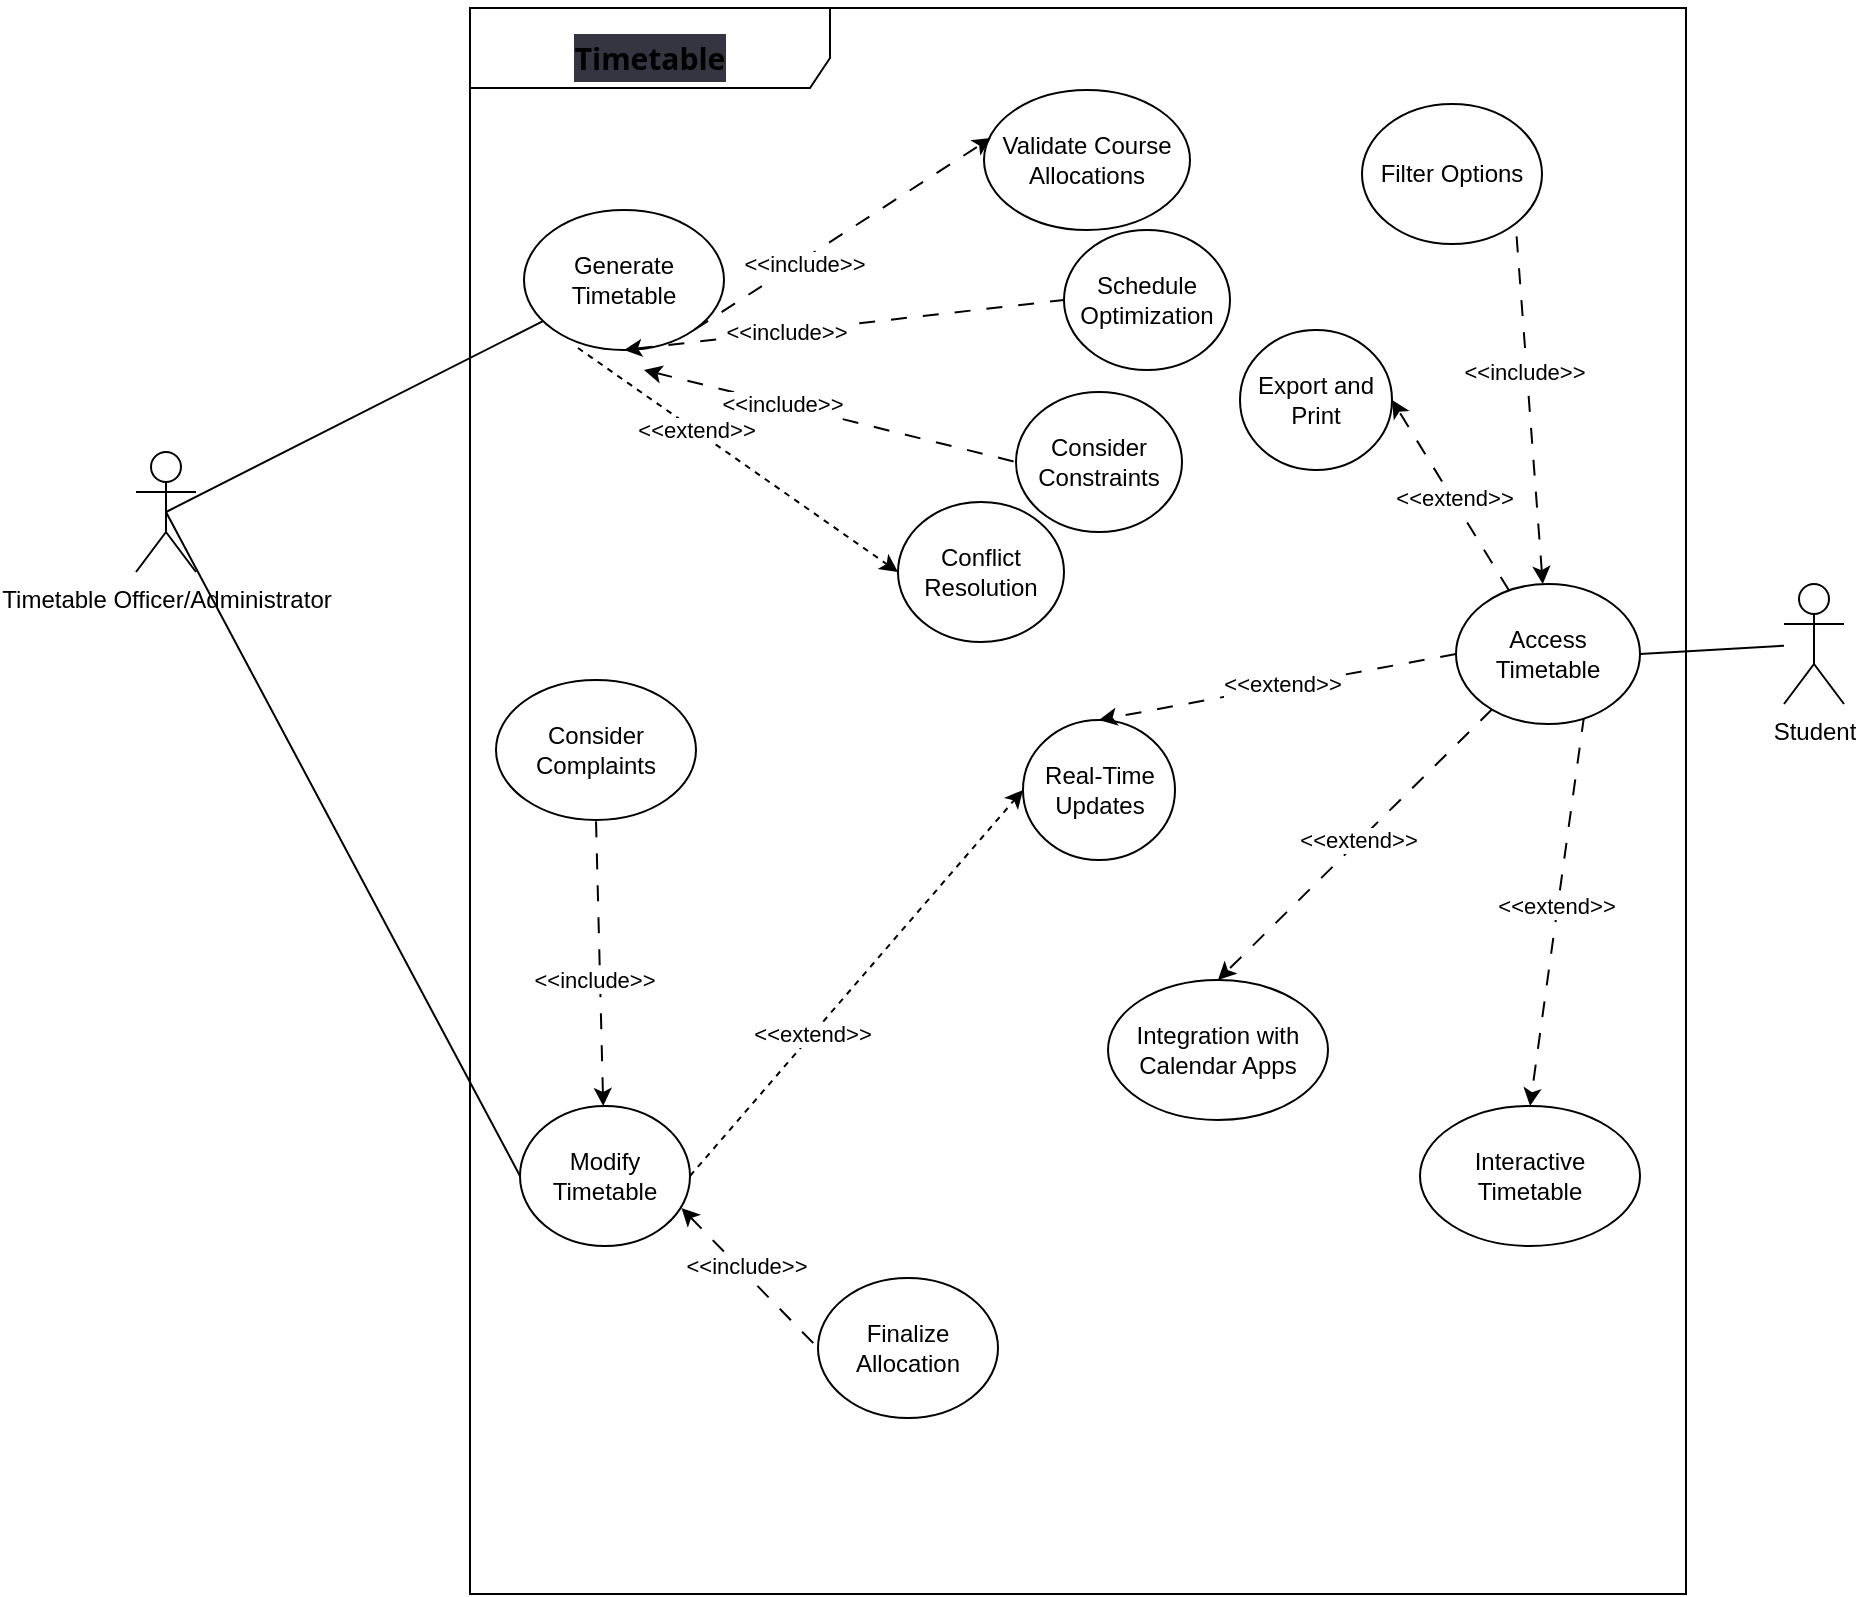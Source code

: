 <mxfile version="22.1.16" type="device">
  <diagram name="Page-1" id="Vssiu3uk5phsm43xt7Az">
    <mxGraphModel dx="880" dy="572" grid="0" gridSize="10" guides="1" tooltips="1" connect="1" arrows="1" fold="1" page="1" pageScale="1" pageWidth="900" pageHeight="1600" math="0" shadow="0">
      <root>
        <mxCell id="0" />
        <mxCell id="1" parent="0" />
        <mxCell id="9Zu2zyemMTvTRY6A2qsl-1" value="&lt;h3 style=&quot;border: 0px solid rgb(217, 217, 227); box-sizing: border-box; --tw-border-spacing-x: 0; --tw-border-spacing-y: 0; --tw-translate-x: 0; --tw-translate-y: 0; --tw-rotate: 0; --tw-skew-x: 0; --tw-skew-y: 0; --tw-scale-x: 1; --tw-scale-y: 1; --tw-pan-x: ; --tw-pan-y: ; --tw-pinch-zoom: ; --tw-scroll-snap-strictness: proximity; --tw-gradient-from-position: ; --tw-gradient-via-position: ; --tw-gradient-to-position: ; --tw-ordinal: ; --tw-slashed-zero: ; --tw-numeric-figure: ; --tw-numeric-spacing: ; --tw-numeric-fraction: ; --tw-ring-inset: ; --tw-ring-offset-width: 0px; --tw-ring-offset-color: #fff; --tw-ring-color: rgba(69,89,164,.5); --tw-ring-offset-shadow: 0 0 transparent; --tw-ring-shadow: 0 0 transparent; --tw-shadow: 0 0 transparent; --tw-shadow-colored: 0 0 transparent; --tw-blur: ; --tw-brightness: ; --tw-contrast: ; --tw-grayscale: ; --tw-hue-rotate: ; --tw-invert: ; --tw-saturate: ; --tw-sepia: ; --tw-drop-shadow: ; --tw-backdrop-blur: ; --tw-backdrop-brightness: ; --tw-backdrop-contrast: ; --tw-backdrop-grayscale: ; --tw-backdrop-hue-rotate: ; --tw-backdrop-invert: ; --tw-backdrop-opacity: ; --tw-backdrop-saturate: ; --tw-backdrop-sepia: ; font-size: 1.25em; margin: 1rem 0px 0.5rem; line-height: 1.6; color: var(--tw-prose-headings); font-family: Söhne, ui-sans-serif, system-ui, -apple-system, &amp;quot;Segoe UI&amp;quot;, Roboto, Ubuntu, Cantarell, &amp;quot;Noto Sans&amp;quot;, sans-serif, &amp;quot;Helvetica Neue&amp;quot;, Arial, &amp;quot;Apple Color Emoji&amp;quot;, &amp;quot;Segoe UI Emoji&amp;quot;, &amp;quot;Segoe UI Symbol&amp;quot;, &amp;quot;Noto Color Emoji&amp;quot;; text-align: start; background-color: rgb(52, 53, 65);&quot;&gt;Timetable&lt;/h3&gt;" style="shape=umlFrame;whiteSpace=wrap;html=1;pointerEvents=0;width=180;height=40;" vertex="1" parent="1">
          <mxGeometry x="243" y="9" width="608" height="793" as="geometry" />
        </mxCell>
        <mxCell id="9Zu2zyemMTvTRY6A2qsl-2" value="Student" style="shape=umlActor;verticalLabelPosition=bottom;verticalAlign=top;html=1;" vertex="1" parent="1">
          <mxGeometry x="900" y="297" width="30" height="60" as="geometry" />
        </mxCell>
        <mxCell id="9Zu2zyemMTvTRY6A2qsl-11" style="rounded=0;orthogonalLoop=1;jettySize=auto;html=1;exitX=0.5;exitY=0.5;exitDx=0;exitDy=0;exitPerimeter=0;endArrow=none;endFill=0;" edge="1" parent="1" source="9Zu2zyemMTvTRY6A2qsl-3" target="9Zu2zyemMTvTRY6A2qsl-6">
          <mxGeometry relative="1" as="geometry" />
        </mxCell>
        <mxCell id="9Zu2zyemMTvTRY6A2qsl-30" style="rounded=0;orthogonalLoop=1;jettySize=auto;html=1;exitX=0.5;exitY=0.5;exitDx=0;exitDy=0;exitPerimeter=0;entryX=0;entryY=0.5;entryDx=0;entryDy=0;endArrow=none;endFill=0;" edge="1" parent="1" source="9Zu2zyemMTvTRY6A2qsl-3" target="9Zu2zyemMTvTRY6A2qsl-22">
          <mxGeometry relative="1" as="geometry" />
        </mxCell>
        <mxCell id="9Zu2zyemMTvTRY6A2qsl-3" value="Timetable Officer/Administrator" style="shape=umlActor;verticalLabelPosition=bottom;verticalAlign=top;html=1;" vertex="1" parent="1">
          <mxGeometry x="76" y="231" width="30" height="60" as="geometry" />
        </mxCell>
        <mxCell id="9Zu2zyemMTvTRY6A2qsl-6" value="Generate Timetable" style="ellipse;whiteSpace=wrap;html=1;" vertex="1" parent="1">
          <mxGeometry x="270" y="110" width="100" height="70" as="geometry" />
        </mxCell>
        <mxCell id="9Zu2zyemMTvTRY6A2qsl-7" value="Interactive Timetable" style="ellipse;whiteSpace=wrap;html=1;" vertex="1" parent="1">
          <mxGeometry x="718" y="558" width="110" height="70" as="geometry" />
        </mxCell>
        <mxCell id="9Zu2zyemMTvTRY6A2qsl-12" style="rounded=0;orthogonalLoop=1;jettySize=auto;html=1;exitX=0.696;exitY=0.943;exitDx=0;exitDy=0;entryX=0.5;entryY=0;entryDx=0;entryDy=0;endArrow=classic;endFill=1;dashed=1;dashPattern=8 8;startArrow=none;startFill=0;exitPerimeter=0;" edge="1" parent="1" source="9Zu2zyemMTvTRY6A2qsl-9" target="9Zu2zyemMTvTRY6A2qsl-7">
          <mxGeometry relative="1" as="geometry" />
        </mxCell>
        <mxCell id="9Zu2zyemMTvTRY6A2qsl-18" value="&amp;lt;&amp;lt;extend&amp;gt;&amp;gt;" style="edgeLabel;html=1;align=center;verticalAlign=middle;resizable=0;points=[];" vertex="1" connectable="0" parent="9Zu2zyemMTvTRY6A2qsl-12">
          <mxGeometry x="-0.025" y="-1" relative="1" as="geometry">
            <mxPoint as="offset" />
          </mxGeometry>
        </mxCell>
        <mxCell id="9Zu2zyemMTvTRY6A2qsl-48" style="rounded=0;orthogonalLoop=1;jettySize=auto;html=1;exitX=1;exitY=0.5;exitDx=0;exitDy=0;endArrow=none;endFill=0;" edge="1" parent="1" source="9Zu2zyemMTvTRY6A2qsl-9" target="9Zu2zyemMTvTRY6A2qsl-2">
          <mxGeometry relative="1" as="geometry" />
        </mxCell>
        <mxCell id="9Zu2zyemMTvTRY6A2qsl-9" value="Access Timetable" style="ellipse;whiteSpace=wrap;html=1;" vertex="1" parent="1">
          <mxGeometry x="736" y="297" width="92" height="70" as="geometry" />
        </mxCell>
        <mxCell id="9Zu2zyemMTvTRY6A2qsl-13" value="Filter Options" style="ellipse;whiteSpace=wrap;html=1;" vertex="1" parent="1">
          <mxGeometry x="689" y="57" width="90" height="70" as="geometry" />
        </mxCell>
        <mxCell id="9Zu2zyemMTvTRY6A2qsl-14" style="rounded=0;orthogonalLoop=1;jettySize=auto;html=1;entryX=1;entryY=1;entryDx=0;entryDy=0;endArrow=none;endFill=0;dashed=1;dashPattern=8 8;startArrow=classic;startFill=1;" edge="1" target="9Zu2zyemMTvTRY6A2qsl-13" parent="1" source="9Zu2zyemMTvTRY6A2qsl-9">
          <mxGeometry relative="1" as="geometry">
            <mxPoint x="419" y="374.75" as="sourcePoint" />
          </mxGeometry>
        </mxCell>
        <mxCell id="9Zu2zyemMTvTRY6A2qsl-17" value="&amp;lt;&amp;lt;include&amp;gt;&amp;gt;" style="edgeLabel;html=1;align=center;verticalAlign=middle;resizable=0;points=[];" vertex="1" connectable="0" parent="9Zu2zyemMTvTRY6A2qsl-14">
          <mxGeometry x="0.183" y="2" relative="1" as="geometry">
            <mxPoint as="offset" />
          </mxGeometry>
        </mxCell>
        <mxCell id="9Zu2zyemMTvTRY6A2qsl-34" style="rounded=0;orthogonalLoop=1;jettySize=auto;html=1;entryX=0.5;entryY=1;entryDx=0;entryDy=0;endArrow=none;endFill=0;startArrow=classic;startFill=1;dashed=1;dashPattern=8 8;" edge="1" parent="1" source="9Zu2zyemMTvTRY6A2qsl-22" target="9Zu2zyemMTvTRY6A2qsl-33">
          <mxGeometry relative="1" as="geometry" />
        </mxCell>
        <mxCell id="9Zu2zyemMTvTRY6A2qsl-35" value="&amp;lt;&amp;lt;include&amp;gt;&amp;gt;" style="edgeLabel;html=1;align=center;verticalAlign=middle;resizable=0;points=[];" vertex="1" connectable="0" parent="9Zu2zyemMTvTRY6A2qsl-34">
          <mxGeometry x="-0.122" y="3" relative="1" as="geometry">
            <mxPoint as="offset" />
          </mxGeometry>
        </mxCell>
        <mxCell id="9Zu2zyemMTvTRY6A2qsl-22" value="Modify Timetable" style="ellipse;whiteSpace=wrap;html=1;" vertex="1" parent="1">
          <mxGeometry x="268" y="558" width="85" height="70" as="geometry" />
        </mxCell>
        <mxCell id="9Zu2zyemMTvTRY6A2qsl-23" value="Validate Course Allocations" style="ellipse;whiteSpace=wrap;html=1;" vertex="1" parent="1">
          <mxGeometry x="500" y="50" width="103" height="70" as="geometry" />
        </mxCell>
        <mxCell id="9Zu2zyemMTvTRY6A2qsl-24" style="rounded=0;orthogonalLoop=1;jettySize=auto;html=1;exitX=1;exitY=1;exitDx=0;exitDy=0;entryX=0.033;entryY=0.343;entryDx=0;entryDy=0;entryPerimeter=0;dashed=1;dashPattern=8 8;" edge="1" parent="1" source="9Zu2zyemMTvTRY6A2qsl-6" target="9Zu2zyemMTvTRY6A2qsl-23">
          <mxGeometry relative="1" as="geometry" />
        </mxCell>
        <mxCell id="9Zu2zyemMTvTRY6A2qsl-26" value="&amp;lt;&amp;lt;include&amp;gt;&amp;gt;" style="edgeLabel;html=1;align=center;verticalAlign=middle;resizable=0;points=[];" vertex="1" connectable="0" parent="9Zu2zyemMTvTRY6A2qsl-24">
          <mxGeometry x="-0.272" y="-2" relative="1" as="geometry">
            <mxPoint as="offset" />
          </mxGeometry>
        </mxCell>
        <mxCell id="9Zu2zyemMTvTRY6A2qsl-27" style="rounded=0;orthogonalLoop=1;jettySize=auto;html=1;exitX=0.5;exitY=1;exitDx=0;exitDy=0;entryX=0;entryY=0.5;entryDx=0;entryDy=0;dashed=1;dashPattern=8 8;endArrow=none;endFill=0;startArrow=classic;startFill=1;" edge="1" parent="1" target="9Zu2zyemMTvTRY6A2qsl-29" source="9Zu2zyemMTvTRY6A2qsl-6">
          <mxGeometry relative="1" as="geometry">
            <mxPoint x="280" y="220" as="sourcePoint" />
          </mxGeometry>
        </mxCell>
        <mxCell id="9Zu2zyemMTvTRY6A2qsl-28" value="&amp;lt;&amp;lt;include&amp;gt;&amp;gt;" style="edgeLabel;html=1;align=center;verticalAlign=middle;resizable=0;points=[];" vertex="1" connectable="0" parent="9Zu2zyemMTvTRY6A2qsl-27">
          <mxGeometry x="-0.266" relative="1" as="geometry">
            <mxPoint as="offset" />
          </mxGeometry>
        </mxCell>
        <mxCell id="9Zu2zyemMTvTRY6A2qsl-29" value="Schedule Optimization" style="ellipse;whiteSpace=wrap;html=1;" vertex="1" parent="1">
          <mxGeometry x="540" y="120" width="83" height="70" as="geometry" />
        </mxCell>
        <mxCell id="9Zu2zyemMTvTRY6A2qsl-33" value="Consider Complaints" style="ellipse;whiteSpace=wrap;html=1;" vertex="1" parent="1">
          <mxGeometry x="256" y="345" width="100" height="70" as="geometry" />
        </mxCell>
        <mxCell id="9Zu2zyemMTvTRY6A2qsl-36" style="rounded=0;orthogonalLoop=1;jettySize=auto;html=1;exitX=0.95;exitY=0.729;exitDx=0;exitDy=0;entryX=0;entryY=0.5;entryDx=0;entryDy=0;endArrow=none;endFill=0;startArrow=classic;startFill=1;dashed=1;dashPattern=8 8;exitPerimeter=0;" edge="1" target="9Zu2zyemMTvTRY6A2qsl-38" parent="1" source="9Zu2zyemMTvTRY6A2qsl-22">
          <mxGeometry relative="1" as="geometry">
            <mxPoint x="430" y="345" as="sourcePoint" />
          </mxGeometry>
        </mxCell>
        <mxCell id="9Zu2zyemMTvTRY6A2qsl-37" value="&amp;lt;&amp;lt;include&amp;gt;&amp;gt;" style="edgeLabel;html=1;align=center;verticalAlign=middle;resizable=0;points=[];" vertex="1" connectable="0" parent="9Zu2zyemMTvTRY6A2qsl-36">
          <mxGeometry x="-0.122" y="3" relative="1" as="geometry">
            <mxPoint as="offset" />
          </mxGeometry>
        </mxCell>
        <mxCell id="9Zu2zyemMTvTRY6A2qsl-38" value="Finalize Allocation" style="ellipse;whiteSpace=wrap;html=1;" vertex="1" parent="1">
          <mxGeometry x="417" y="644" width="90" height="70" as="geometry" />
        </mxCell>
        <mxCell id="9Zu2zyemMTvTRY6A2qsl-39" value="Consider Constraints" style="ellipse;whiteSpace=wrap;html=1;" vertex="1" parent="1">
          <mxGeometry x="516" y="201" width="83" height="70" as="geometry" />
        </mxCell>
        <mxCell id="9Zu2zyemMTvTRY6A2qsl-40" style="rounded=0;orthogonalLoop=1;jettySize=auto;html=1;exitX=0.5;exitY=1;exitDx=0;exitDy=0;entryX=0;entryY=0.5;entryDx=0;entryDy=0;dashed=1;dashPattern=8 8;endArrow=none;endFill=0;startArrow=classic;startFill=1;" edge="1" target="9Zu2zyemMTvTRY6A2qsl-39" parent="1">
          <mxGeometry relative="1" as="geometry">
            <mxPoint x="330" y="190" as="sourcePoint" />
          </mxGeometry>
        </mxCell>
        <mxCell id="9Zu2zyemMTvTRY6A2qsl-41" value="&amp;lt;&amp;lt;include&amp;gt;&amp;gt;" style="edgeLabel;html=1;align=center;verticalAlign=middle;resizable=0;points=[];" vertex="1" connectable="0" parent="9Zu2zyemMTvTRY6A2qsl-40">
          <mxGeometry x="-0.266" relative="1" as="geometry">
            <mxPoint as="offset" />
          </mxGeometry>
        </mxCell>
        <mxCell id="9Zu2zyemMTvTRY6A2qsl-42" value="Conflict Resolution" style="ellipse;whiteSpace=wrap;html=1;" vertex="1" parent="1">
          <mxGeometry x="457" y="256" width="83" height="70" as="geometry" />
        </mxCell>
        <mxCell id="9Zu2zyemMTvTRY6A2qsl-43" style="rounded=0;orthogonalLoop=1;jettySize=auto;html=1;exitX=0.27;exitY=0.986;exitDx=0;exitDy=0;entryX=0;entryY=0.5;entryDx=0;entryDy=0;dashed=1;endArrow=classic;endFill=1;startArrow=none;startFill=0;exitPerimeter=0;" edge="1" target="9Zu2zyemMTvTRY6A2qsl-42" parent="1" source="9Zu2zyemMTvTRY6A2qsl-6">
          <mxGeometry relative="1" as="geometry">
            <mxPoint x="280" y="227" as="sourcePoint" />
          </mxGeometry>
        </mxCell>
        <mxCell id="9Zu2zyemMTvTRY6A2qsl-44" value="&amp;lt;&amp;lt;extend&amp;gt;&amp;gt;" style="edgeLabel;html=1;align=center;verticalAlign=middle;resizable=0;points=[];" vertex="1" connectable="0" parent="9Zu2zyemMTvTRY6A2qsl-43">
          <mxGeometry x="-0.266" relative="1" as="geometry">
            <mxPoint as="offset" />
          </mxGeometry>
        </mxCell>
        <mxCell id="9Zu2zyemMTvTRY6A2qsl-46" style="rounded=0;orthogonalLoop=1;jettySize=auto;html=1;exitX=1;exitY=0.5;exitDx=0;exitDy=0;entryX=0;entryY=0.5;entryDx=0;entryDy=0;dashed=1;endArrow=classic;endFill=1;startArrow=none;startFill=0;" edge="1" target="9Zu2zyemMTvTRY6A2qsl-52" parent="1" source="9Zu2zyemMTvTRY6A2qsl-22">
          <mxGeometry relative="1" as="geometry">
            <mxPoint x="234" y="216" as="sourcePoint" />
            <mxPoint x="374" y="361" as="targetPoint" />
          </mxGeometry>
        </mxCell>
        <mxCell id="9Zu2zyemMTvTRY6A2qsl-47" value="&amp;lt;&amp;lt;extend&amp;gt;&amp;gt;" style="edgeLabel;html=1;align=center;verticalAlign=middle;resizable=0;points=[];" vertex="1" connectable="0" parent="9Zu2zyemMTvTRY6A2qsl-46">
          <mxGeometry x="-0.266" relative="1" as="geometry">
            <mxPoint as="offset" />
          </mxGeometry>
        </mxCell>
        <mxCell id="9Zu2zyemMTvTRY6A2qsl-49" value="Integration with Calendar Apps" style="ellipse;whiteSpace=wrap;html=1;" vertex="1" parent="1">
          <mxGeometry x="562" y="495" width="110" height="70" as="geometry" />
        </mxCell>
        <mxCell id="9Zu2zyemMTvTRY6A2qsl-50" style="rounded=0;orthogonalLoop=1;jettySize=auto;html=1;entryX=0.5;entryY=0;entryDx=0;entryDy=0;endArrow=classic;endFill=1;dashed=1;dashPattern=8 8;startArrow=none;startFill=0;" edge="1" target="9Zu2zyemMTvTRY6A2qsl-49" parent="1" source="9Zu2zyemMTvTRY6A2qsl-9">
          <mxGeometry relative="1" as="geometry">
            <mxPoint x="665" y="448" as="sourcePoint" />
          </mxGeometry>
        </mxCell>
        <mxCell id="9Zu2zyemMTvTRY6A2qsl-51" value="&amp;lt;&amp;lt;extend&amp;gt;&amp;gt;" style="edgeLabel;html=1;align=center;verticalAlign=middle;resizable=0;points=[];" vertex="1" connectable="0" parent="9Zu2zyemMTvTRY6A2qsl-50">
          <mxGeometry x="-0.025" y="-1" relative="1" as="geometry">
            <mxPoint as="offset" />
          </mxGeometry>
        </mxCell>
        <mxCell id="9Zu2zyemMTvTRY6A2qsl-52" value="Real-Time Updates" style="ellipse;whiteSpace=wrap;html=1;" vertex="1" parent="1">
          <mxGeometry x="519.5" y="365" width="76" height="70" as="geometry" />
        </mxCell>
        <mxCell id="9Zu2zyemMTvTRY6A2qsl-53" style="rounded=0;orthogonalLoop=1;jettySize=auto;html=1;exitX=0;exitY=0.5;exitDx=0;exitDy=0;entryX=0.5;entryY=0;entryDx=0;entryDy=0;endArrow=classic;endFill=1;dashed=1;dashPattern=8 8;startArrow=none;startFill=0;" edge="1" target="9Zu2zyemMTvTRY6A2qsl-52" parent="1" source="9Zu2zyemMTvTRY6A2qsl-9">
          <mxGeometry relative="1" as="geometry">
            <mxPoint x="668" y="225" as="sourcePoint" />
          </mxGeometry>
        </mxCell>
        <mxCell id="9Zu2zyemMTvTRY6A2qsl-54" value="&amp;lt;&amp;lt;extend&amp;gt;&amp;gt;" style="edgeLabel;html=1;align=center;verticalAlign=middle;resizable=0;points=[];" vertex="1" connectable="0" parent="9Zu2zyemMTvTRY6A2qsl-53">
          <mxGeometry x="-0.025" y="-1" relative="1" as="geometry">
            <mxPoint as="offset" />
          </mxGeometry>
        </mxCell>
        <mxCell id="9Zu2zyemMTvTRY6A2qsl-55" value="Export and Print" style="ellipse;whiteSpace=wrap;html=1;" vertex="1" parent="1">
          <mxGeometry x="628" y="170" width="76" height="70" as="geometry" />
        </mxCell>
        <mxCell id="9Zu2zyemMTvTRY6A2qsl-56" style="rounded=0;orthogonalLoop=1;jettySize=auto;html=1;entryX=1;entryY=0.5;entryDx=0;entryDy=0;endArrow=classic;endFill=1;dashed=1;dashPattern=8 8;startArrow=none;startFill=0;" edge="1" target="9Zu2zyemMTvTRY6A2qsl-55" parent="1" source="9Zu2zyemMTvTRY6A2qsl-9">
          <mxGeometry relative="1" as="geometry">
            <mxPoint x="697" y="260" as="sourcePoint" />
          </mxGeometry>
        </mxCell>
        <mxCell id="9Zu2zyemMTvTRY6A2qsl-57" value="&amp;lt;&amp;lt;extend&amp;gt;&amp;gt;" style="edgeLabel;html=1;align=center;verticalAlign=middle;resizable=0;points=[];" vertex="1" connectable="0" parent="9Zu2zyemMTvTRY6A2qsl-56">
          <mxGeometry x="-0.025" y="-1" relative="1" as="geometry">
            <mxPoint as="offset" />
          </mxGeometry>
        </mxCell>
      </root>
    </mxGraphModel>
  </diagram>
</mxfile>
